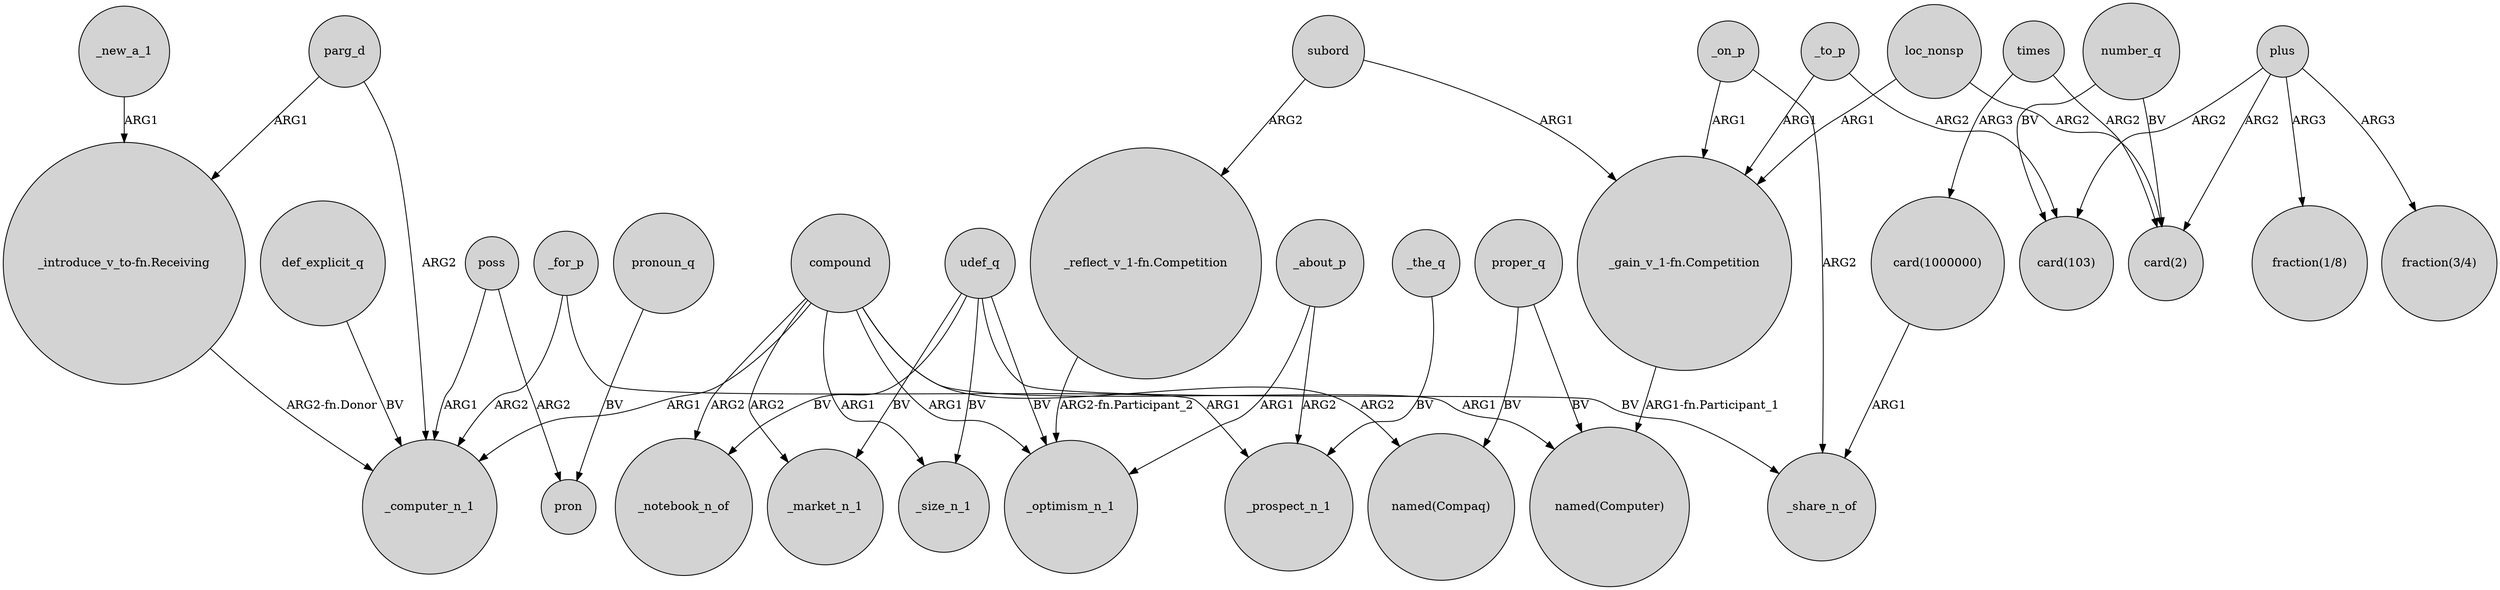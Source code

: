 digraph {
	node [shape=circle style=filled]
	udef_q -> _size_n_1 [label=BV]
	udef_q -> _market_n_1 [label=BV]
	compound -> _computer_n_1 [label=ARG1]
	plus -> "card(103)" [label=ARG2]
	compound -> "named(Computer)" [label=ARG1]
	_about_p -> _prospect_n_1 [label=ARG2]
	def_explicit_q -> _computer_n_1 [label=BV]
	compound -> _size_n_1 [label=ARG1]
	loc_nonsp -> "card(2)" [label=ARG2]
	number_q -> "card(2)" [label=BV]
	"_reflect_v_1-fn.Competition" -> _optimism_n_1 [label="ARG2-fn.Participant_2"]
	"_introduce_v_to-fn.Receiving" -> _computer_n_1 [label="ARG2-fn.Donor"]
	compound -> _market_n_1 [label=ARG2]
	_the_q -> _prospect_n_1 [label=BV]
	proper_q -> "named(Computer)" [label=BV]
	compound -> _notebook_n_of [label=ARG2]
	plus -> "fraction(1/8)" [label=ARG3]
	_about_p -> _optimism_n_1 [label=ARG1]
	times -> "card(1000000)" [label=ARG3]
	times -> "card(2)" [label=ARG2]
	_to_p -> "_gain_v_1-fn.Competition" [label=ARG1]
	_new_a_1 -> "_introduce_v_to-fn.Receiving" [label=ARG1]
	pronoun_q -> pron [label=BV]
	poss -> pron [label=ARG2]
	compound -> _optimism_n_1 [label=ARG1]
	subord -> "_gain_v_1-fn.Competition" [label=ARG1]
	_for_p -> _computer_n_1 [label=ARG2]
	udef_q -> _share_n_of [label=BV]
	udef_q -> _notebook_n_of [label=BV]
	number_q -> "card(103)" [label=BV]
	parg_d -> _computer_n_1 [label=ARG2]
	compound -> "named(Compaq)" [label=ARG2]
	"card(1000000)" -> _share_n_of [label=ARG1]
	parg_d -> "_introduce_v_to-fn.Receiving" [label=ARG1]
	udef_q -> _optimism_n_1 [label=BV]
	"_gain_v_1-fn.Competition" -> "named(Computer)" [label="ARG1-fn.Participant_1"]
	proper_q -> "named(Compaq)" [label=BV]
	plus -> "card(2)" [label=ARG2]
	_to_p -> "card(103)" [label=ARG2]
	plus -> "fraction(3/4)" [label=ARG3]
	poss -> _computer_n_1 [label=ARG1]
	subord -> "_reflect_v_1-fn.Competition" [label=ARG2]
	_on_p -> "_gain_v_1-fn.Competition" [label=ARG1]
	_for_p -> _prospect_n_1 [label=ARG1]
	loc_nonsp -> "_gain_v_1-fn.Competition" [label=ARG1]
	_on_p -> _share_n_of [label=ARG2]
}
